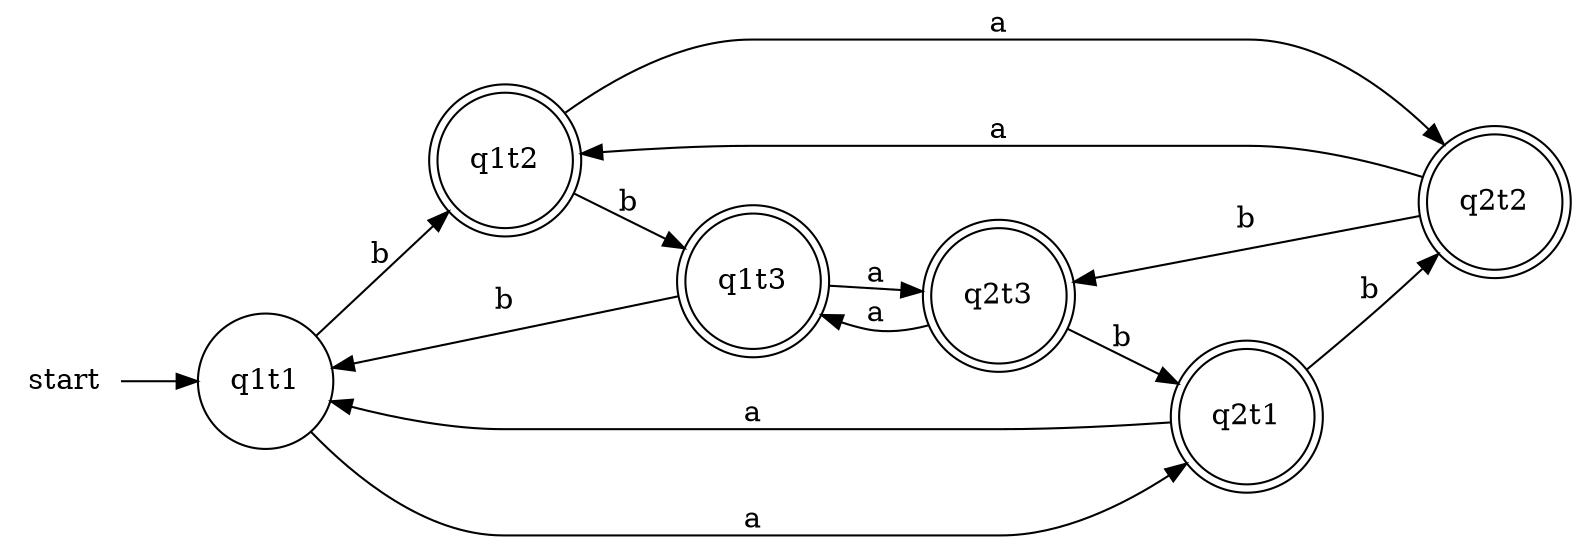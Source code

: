 digraph G{
  rankdir = LR;
  node [shape = none]; start;
  node [shape = circle]; q1t1;
  node [shape = doublecircle]; q1t2 q1t3 q2t1 q2t2 q2t3;
  start -> q1t1;
  q1t1 -> q2t1 [label = "a"];
  q1t1 -> q1t2 [label = "b"];
  q1t2 -> q2t2 [label = "a"];
  q1t2 -> q1t3 [label = "b"];
  q1t3 -> q2t3 [label = "a"];
  q1t3 -> q1t1 [label = "b"];
  q2t1 -> q1t1 [label = "a"];
  q2t1 -> q2t2 [label = "b"];
  q2t2 -> q1t2 [label = "a"];
  q2t2 -> q2t3 [label = "b"];
  q2t3 -> q1t3 [label = "a"];
  q2t3 -> q2t1 [label = "b"];
}